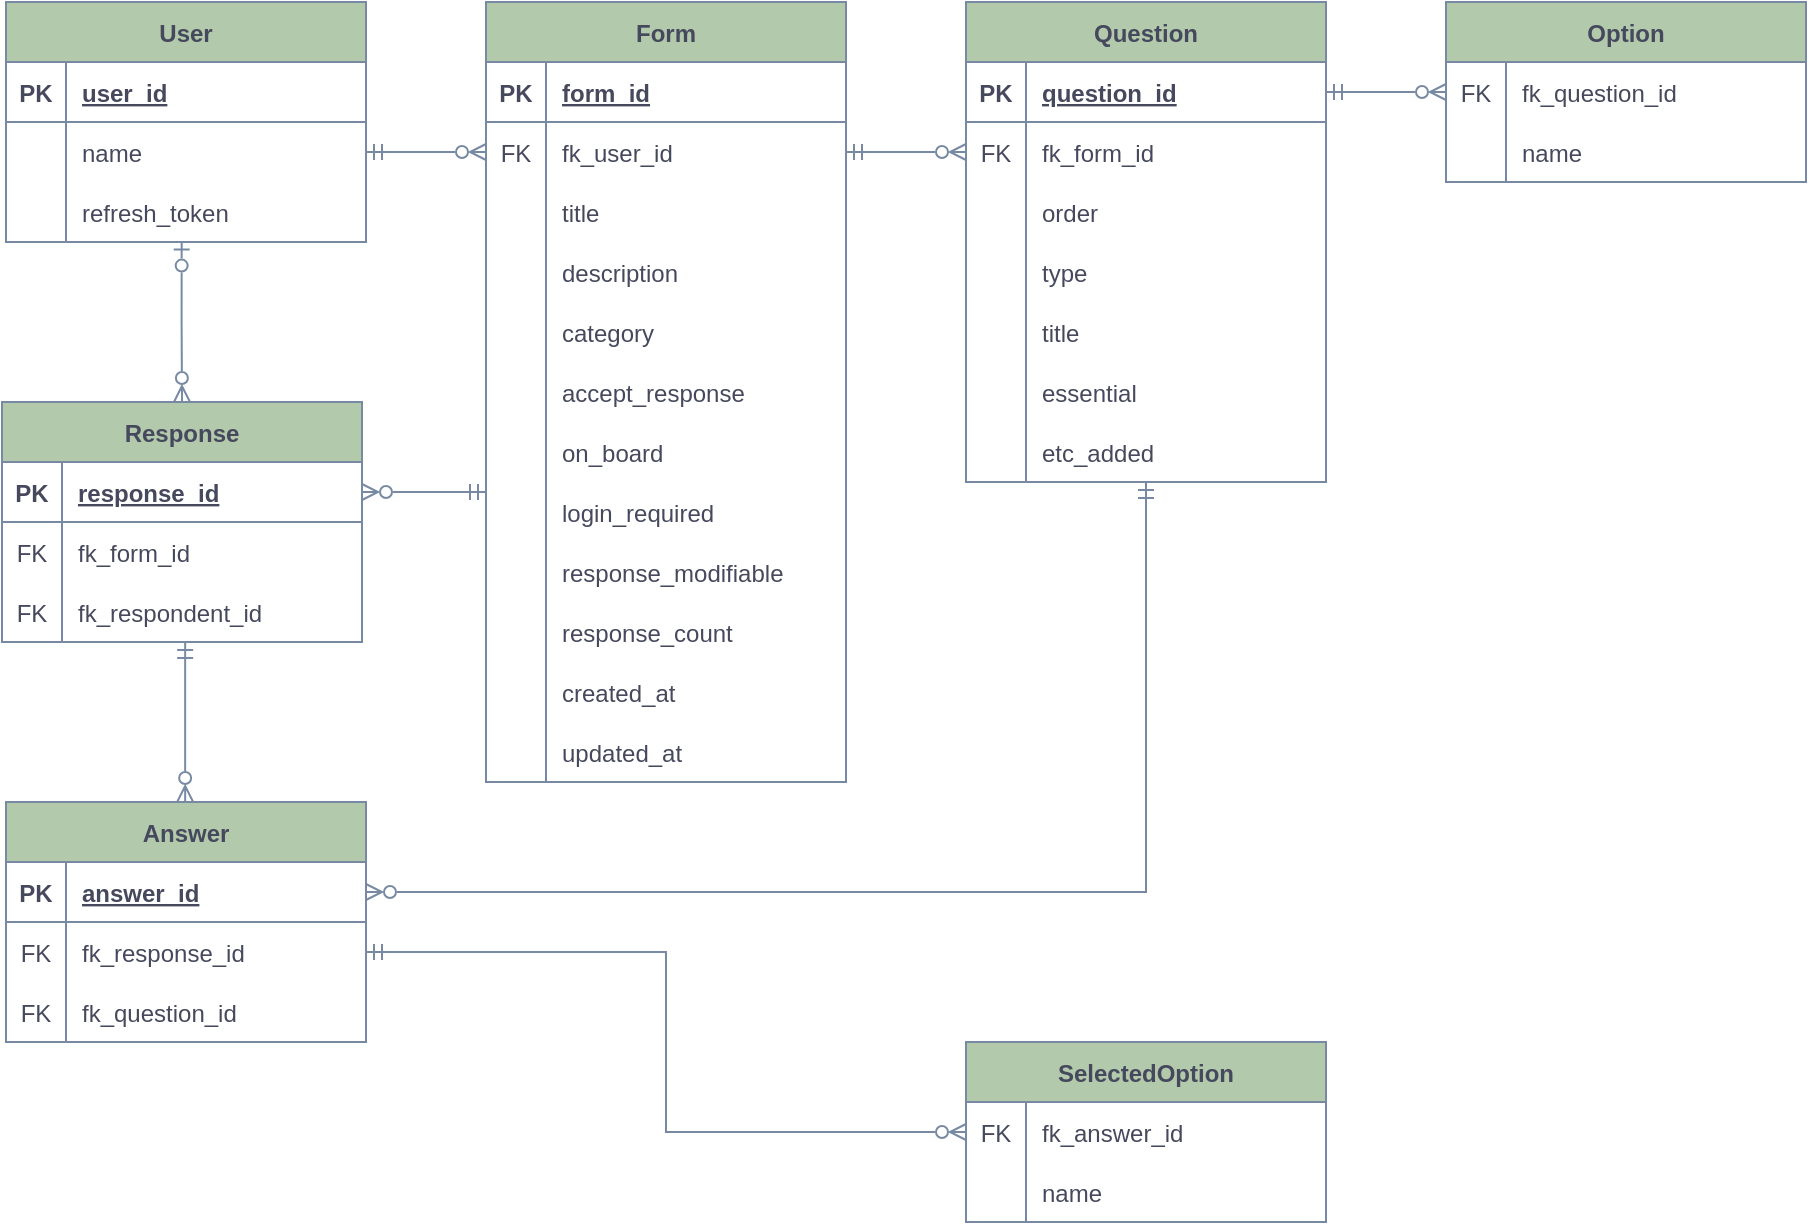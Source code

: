 <mxfile version="20.8.18" type="github">
  <diagram name="Page-1" id="2ca16b54-16f6-2749-3443-fa8db7711227">
    <mxGraphModel dx="1362" dy="775" grid="1" gridSize="10" guides="1" tooltips="1" connect="1" arrows="1" fold="1" page="1" pageScale="1" pageWidth="1100" pageHeight="850" background="none" math="0" shadow="0">
      <root>
        <mxCell id="0" />
        <mxCell id="1" parent="0" />
        <mxCell id="H4lN4WxJACJM9qVVVF7Y-41" value="User" style="shape=table;startSize=30;container=1;collapsible=1;childLayout=tableLayout;fixedRows=1;rowLines=0;fontStyle=1;align=center;resizeLast=1;strokeColor=#788AA3;fontColor=#46495D;fillColor=#B2C9AB;" vertex="1" parent="1">
          <mxGeometry x="40" y="40" width="180" height="120" as="geometry" />
        </mxCell>
        <mxCell id="H4lN4WxJACJM9qVVVF7Y-42" value="" style="shape=tableRow;horizontal=0;startSize=0;swimlaneHead=0;swimlaneBody=0;fillColor=none;collapsible=0;dropTarget=0;points=[[0,0.5],[1,0.5]];portConstraint=eastwest;top=0;left=0;right=0;bottom=1;strokeColor=#788AA3;fontColor=#46495D;" vertex="1" parent="H4lN4WxJACJM9qVVVF7Y-41">
          <mxGeometry y="30" width="180" height="30" as="geometry" />
        </mxCell>
        <mxCell id="H4lN4WxJACJM9qVVVF7Y-43" value="PK" style="shape=partialRectangle;connectable=0;fillColor=none;top=0;left=0;bottom=0;right=0;fontStyle=1;overflow=hidden;strokeColor=#788AA3;fontColor=#46495D;" vertex="1" parent="H4lN4WxJACJM9qVVVF7Y-42">
          <mxGeometry width="30" height="30" as="geometry">
            <mxRectangle width="30" height="30" as="alternateBounds" />
          </mxGeometry>
        </mxCell>
        <mxCell id="H4lN4WxJACJM9qVVVF7Y-44" value="user_id" style="shape=partialRectangle;connectable=0;fillColor=none;top=0;left=0;bottom=0;right=0;align=left;spacingLeft=6;fontStyle=5;overflow=hidden;strokeColor=#788AA3;fontColor=#46495D;" vertex="1" parent="H4lN4WxJACJM9qVVVF7Y-42">
          <mxGeometry x="30" width="150" height="30" as="geometry">
            <mxRectangle width="150" height="30" as="alternateBounds" />
          </mxGeometry>
        </mxCell>
        <mxCell id="H4lN4WxJACJM9qVVVF7Y-45" value="" style="shape=tableRow;horizontal=0;startSize=0;swimlaneHead=0;swimlaneBody=0;fillColor=none;collapsible=0;dropTarget=0;points=[[0,0.5],[1,0.5]];portConstraint=eastwest;top=0;left=0;right=0;bottom=0;strokeColor=#788AA3;fontColor=#46495D;" vertex="1" parent="H4lN4WxJACJM9qVVVF7Y-41">
          <mxGeometry y="60" width="180" height="30" as="geometry" />
        </mxCell>
        <mxCell id="H4lN4WxJACJM9qVVVF7Y-46" value="" style="shape=partialRectangle;connectable=0;fillColor=none;top=0;left=0;bottom=0;right=0;editable=1;overflow=hidden;strokeColor=#788AA3;fontColor=#46495D;" vertex="1" parent="H4lN4WxJACJM9qVVVF7Y-45">
          <mxGeometry width="30" height="30" as="geometry">
            <mxRectangle width="30" height="30" as="alternateBounds" />
          </mxGeometry>
        </mxCell>
        <mxCell id="H4lN4WxJACJM9qVVVF7Y-47" value="name" style="shape=partialRectangle;connectable=0;fillColor=none;top=0;left=0;bottom=0;right=0;align=left;spacingLeft=6;overflow=hidden;strokeColor=#788AA3;fontColor=#46495D;" vertex="1" parent="H4lN4WxJACJM9qVVVF7Y-45">
          <mxGeometry x="30" width="150" height="30" as="geometry">
            <mxRectangle width="150" height="30" as="alternateBounds" />
          </mxGeometry>
        </mxCell>
        <mxCell id="H4lN4WxJACJM9qVVVF7Y-48" value="" style="shape=tableRow;horizontal=0;startSize=0;swimlaneHead=0;swimlaneBody=0;fillColor=none;collapsible=0;dropTarget=0;points=[[0,0.5],[1,0.5]];portConstraint=eastwest;top=0;left=0;right=0;bottom=0;strokeColor=#788AA3;fontColor=#46495D;" vertex="1" parent="H4lN4WxJACJM9qVVVF7Y-41">
          <mxGeometry y="90" width="180" height="30" as="geometry" />
        </mxCell>
        <mxCell id="H4lN4WxJACJM9qVVVF7Y-49" value="" style="shape=partialRectangle;connectable=0;fillColor=none;top=0;left=0;bottom=0;right=0;editable=1;overflow=hidden;strokeColor=#788AA3;fontColor=#46495D;" vertex="1" parent="H4lN4WxJACJM9qVVVF7Y-48">
          <mxGeometry width="30" height="30" as="geometry">
            <mxRectangle width="30" height="30" as="alternateBounds" />
          </mxGeometry>
        </mxCell>
        <mxCell id="H4lN4WxJACJM9qVVVF7Y-50" value="refresh_token" style="shape=partialRectangle;connectable=0;fillColor=none;top=0;left=0;bottom=0;right=0;align=left;spacingLeft=6;overflow=hidden;strokeColor=#788AA3;fontColor=#46495D;" vertex="1" parent="H4lN4WxJACJM9qVVVF7Y-48">
          <mxGeometry x="30" width="150" height="30" as="geometry">
            <mxRectangle width="150" height="30" as="alternateBounds" />
          </mxGeometry>
        </mxCell>
        <mxCell id="H4lN4WxJACJM9qVVVF7Y-60" value="Form" style="shape=table;startSize=30;container=1;collapsible=1;childLayout=tableLayout;fixedRows=1;rowLines=0;fontStyle=1;align=center;resizeLast=1;strokeColor=#788AA3;fontColor=#46495D;fillColor=#B2C9AB;" vertex="1" parent="1">
          <mxGeometry x="280" y="40" width="180" height="390" as="geometry" />
        </mxCell>
        <mxCell id="H4lN4WxJACJM9qVVVF7Y-61" value="" style="shape=tableRow;horizontal=0;startSize=0;swimlaneHead=0;swimlaneBody=0;fillColor=none;collapsible=0;dropTarget=0;points=[[0,0.5],[1,0.5]];portConstraint=eastwest;top=0;left=0;right=0;bottom=1;strokeColor=#788AA3;fontColor=#46495D;" vertex="1" parent="H4lN4WxJACJM9qVVVF7Y-60">
          <mxGeometry y="30" width="180" height="30" as="geometry" />
        </mxCell>
        <mxCell id="H4lN4WxJACJM9qVVVF7Y-62" value="PK" style="shape=partialRectangle;connectable=0;fillColor=none;top=0;left=0;bottom=0;right=0;fontStyle=1;overflow=hidden;strokeColor=#788AA3;fontColor=#46495D;" vertex="1" parent="H4lN4WxJACJM9qVVVF7Y-61">
          <mxGeometry width="30" height="30" as="geometry">
            <mxRectangle width="30" height="30" as="alternateBounds" />
          </mxGeometry>
        </mxCell>
        <mxCell id="H4lN4WxJACJM9qVVVF7Y-63" value="form_id" style="shape=partialRectangle;connectable=0;fillColor=none;top=0;left=0;bottom=0;right=0;align=left;spacingLeft=6;fontStyle=5;overflow=hidden;strokeColor=#788AA3;fontColor=#46495D;" vertex="1" parent="H4lN4WxJACJM9qVVVF7Y-61">
          <mxGeometry x="30" width="150" height="30" as="geometry">
            <mxRectangle width="150" height="30" as="alternateBounds" />
          </mxGeometry>
        </mxCell>
        <mxCell id="H4lN4WxJACJM9qVVVF7Y-64" value="" style="shape=tableRow;horizontal=0;startSize=0;swimlaneHead=0;swimlaneBody=0;fillColor=none;collapsible=0;dropTarget=0;points=[[0,0.5],[1,0.5]];portConstraint=eastwest;top=0;left=0;right=0;bottom=0;strokeColor=#788AA3;fontColor=#46495D;" vertex="1" parent="H4lN4WxJACJM9qVVVF7Y-60">
          <mxGeometry y="60" width="180" height="30" as="geometry" />
        </mxCell>
        <mxCell id="H4lN4WxJACJM9qVVVF7Y-65" value="FK" style="shape=partialRectangle;connectable=0;fillColor=none;top=0;left=0;bottom=0;right=0;editable=1;overflow=hidden;strokeColor=#788AA3;fontColor=#46495D;" vertex="1" parent="H4lN4WxJACJM9qVVVF7Y-64">
          <mxGeometry width="30" height="30" as="geometry">
            <mxRectangle width="30" height="30" as="alternateBounds" />
          </mxGeometry>
        </mxCell>
        <mxCell id="H4lN4WxJACJM9qVVVF7Y-66" value="fk_user_id" style="shape=partialRectangle;connectable=0;fillColor=none;top=0;left=0;bottom=0;right=0;align=left;spacingLeft=6;overflow=hidden;strokeColor=#788AA3;fontColor=#46495D;" vertex="1" parent="H4lN4WxJACJM9qVVVF7Y-64">
          <mxGeometry x="30" width="150" height="30" as="geometry">
            <mxRectangle width="150" height="30" as="alternateBounds" />
          </mxGeometry>
        </mxCell>
        <mxCell id="H4lN4WxJACJM9qVVVF7Y-67" value="" style="shape=tableRow;horizontal=0;startSize=0;swimlaneHead=0;swimlaneBody=0;fillColor=none;collapsible=0;dropTarget=0;points=[[0,0.5],[1,0.5]];portConstraint=eastwest;top=0;left=0;right=0;bottom=0;strokeColor=#788AA3;fontColor=#46495D;" vertex="1" parent="H4lN4WxJACJM9qVVVF7Y-60">
          <mxGeometry y="90" width="180" height="30" as="geometry" />
        </mxCell>
        <mxCell id="H4lN4WxJACJM9qVVVF7Y-68" value="" style="shape=partialRectangle;connectable=0;fillColor=none;top=0;left=0;bottom=0;right=0;editable=1;overflow=hidden;strokeColor=#788AA3;fontColor=#46495D;" vertex="1" parent="H4lN4WxJACJM9qVVVF7Y-67">
          <mxGeometry width="30" height="30" as="geometry">
            <mxRectangle width="30" height="30" as="alternateBounds" />
          </mxGeometry>
        </mxCell>
        <mxCell id="H4lN4WxJACJM9qVVVF7Y-69" value="title" style="shape=partialRectangle;connectable=0;fillColor=none;top=0;left=0;bottom=0;right=0;align=left;spacingLeft=6;overflow=hidden;strokeColor=#788AA3;fontColor=#46495D;" vertex="1" parent="H4lN4WxJACJM9qVVVF7Y-67">
          <mxGeometry x="30" width="150" height="30" as="geometry">
            <mxRectangle width="150" height="30" as="alternateBounds" />
          </mxGeometry>
        </mxCell>
        <mxCell id="H4lN4WxJACJM9qVVVF7Y-70" value="" style="shape=tableRow;horizontal=0;startSize=0;swimlaneHead=0;swimlaneBody=0;fillColor=none;collapsible=0;dropTarget=0;points=[[0,0.5],[1,0.5]];portConstraint=eastwest;top=0;left=0;right=0;bottom=0;strokeColor=#788AA3;fontColor=#46495D;" vertex="1" parent="H4lN4WxJACJM9qVVVF7Y-60">
          <mxGeometry y="120" width="180" height="30" as="geometry" />
        </mxCell>
        <mxCell id="H4lN4WxJACJM9qVVVF7Y-71" value="" style="shape=partialRectangle;connectable=0;fillColor=none;top=0;left=0;bottom=0;right=0;editable=1;overflow=hidden;strokeColor=#788AA3;fontColor=#46495D;" vertex="1" parent="H4lN4WxJACJM9qVVVF7Y-70">
          <mxGeometry width="30" height="30" as="geometry">
            <mxRectangle width="30" height="30" as="alternateBounds" />
          </mxGeometry>
        </mxCell>
        <mxCell id="H4lN4WxJACJM9qVVVF7Y-72" value="description" style="shape=partialRectangle;connectable=0;fillColor=none;top=0;left=0;bottom=0;right=0;align=left;spacingLeft=6;overflow=hidden;strokeColor=#788AA3;fontColor=#46495D;" vertex="1" parent="H4lN4WxJACJM9qVVVF7Y-70">
          <mxGeometry x="30" width="150" height="30" as="geometry">
            <mxRectangle width="150" height="30" as="alternateBounds" />
          </mxGeometry>
        </mxCell>
        <mxCell id="H4lN4WxJACJM9qVVVF7Y-77" value="" style="shape=tableRow;horizontal=0;startSize=0;swimlaneHead=0;swimlaneBody=0;fillColor=none;collapsible=0;dropTarget=0;points=[[0,0.5],[1,0.5]];portConstraint=eastwest;top=0;left=0;right=0;bottom=0;strokeColor=#788AA3;fontColor=#46495D;" vertex="1" parent="H4lN4WxJACJM9qVVVF7Y-60">
          <mxGeometry y="150" width="180" height="30" as="geometry" />
        </mxCell>
        <mxCell id="H4lN4WxJACJM9qVVVF7Y-78" value="" style="shape=partialRectangle;connectable=0;fillColor=none;top=0;left=0;bottom=0;right=0;fontStyle=0;overflow=hidden;strokeColor=#788AA3;fontColor=#46495D;" vertex="1" parent="H4lN4WxJACJM9qVVVF7Y-77">
          <mxGeometry width="30" height="30" as="geometry">
            <mxRectangle width="30" height="30" as="alternateBounds" />
          </mxGeometry>
        </mxCell>
        <mxCell id="H4lN4WxJACJM9qVVVF7Y-79" value="category" style="shape=partialRectangle;connectable=0;fillColor=none;top=0;left=0;bottom=0;right=0;align=left;spacingLeft=6;fontStyle=0;overflow=hidden;strokeColor=#788AA3;fontColor=#46495D;" vertex="1" parent="H4lN4WxJACJM9qVVVF7Y-77">
          <mxGeometry x="30" width="150" height="30" as="geometry">
            <mxRectangle width="150" height="30" as="alternateBounds" />
          </mxGeometry>
        </mxCell>
        <mxCell id="H4lN4WxJACJM9qVVVF7Y-81" value="" style="shape=tableRow;horizontal=0;startSize=0;swimlaneHead=0;swimlaneBody=0;fillColor=none;collapsible=0;dropTarget=0;points=[[0,0.5],[1,0.5]];portConstraint=eastwest;top=0;left=0;right=0;bottom=0;strokeColor=#788AA3;fontColor=#46495D;" vertex="1" parent="H4lN4WxJACJM9qVVVF7Y-60">
          <mxGeometry y="180" width="180" height="30" as="geometry" />
        </mxCell>
        <mxCell id="H4lN4WxJACJM9qVVVF7Y-82" value="" style="shape=partialRectangle;connectable=0;fillColor=none;top=0;left=0;bottom=0;right=0;fontStyle=0;overflow=hidden;strokeColor=#788AA3;fontColor=#46495D;" vertex="1" parent="H4lN4WxJACJM9qVVVF7Y-81">
          <mxGeometry width="30" height="30" as="geometry">
            <mxRectangle width="30" height="30" as="alternateBounds" />
          </mxGeometry>
        </mxCell>
        <mxCell id="H4lN4WxJACJM9qVVVF7Y-83" value="accept_response" style="shape=partialRectangle;connectable=0;fillColor=none;top=0;left=0;bottom=0;right=0;align=left;spacingLeft=6;fontStyle=0;overflow=hidden;strokeColor=#788AA3;fontColor=#46495D;" vertex="1" parent="H4lN4WxJACJM9qVVVF7Y-81">
          <mxGeometry x="30" width="150" height="30" as="geometry">
            <mxRectangle width="150" height="30" as="alternateBounds" />
          </mxGeometry>
        </mxCell>
        <mxCell id="H4lN4WxJACJM9qVVVF7Y-85" value="" style="shape=tableRow;horizontal=0;startSize=0;swimlaneHead=0;swimlaneBody=0;fillColor=none;collapsible=0;dropTarget=0;points=[[0,0.5],[1,0.5]];portConstraint=eastwest;top=0;left=0;right=0;bottom=0;strokeColor=#788AA3;fontColor=#46495D;" vertex="1" parent="H4lN4WxJACJM9qVVVF7Y-60">
          <mxGeometry y="210" width="180" height="30" as="geometry" />
        </mxCell>
        <mxCell id="H4lN4WxJACJM9qVVVF7Y-86" value="" style="shape=partialRectangle;connectable=0;fillColor=none;top=0;left=0;bottom=0;right=0;fontStyle=0;overflow=hidden;strokeColor=#788AA3;fontColor=#46495D;" vertex="1" parent="H4lN4WxJACJM9qVVVF7Y-85">
          <mxGeometry width="30" height="30" as="geometry">
            <mxRectangle width="30" height="30" as="alternateBounds" />
          </mxGeometry>
        </mxCell>
        <mxCell id="H4lN4WxJACJM9qVVVF7Y-87" value="on_board" style="shape=partialRectangle;connectable=0;fillColor=none;top=0;left=0;bottom=0;right=0;align=left;spacingLeft=6;fontStyle=0;overflow=hidden;strokeColor=#788AA3;fontColor=#46495D;" vertex="1" parent="H4lN4WxJACJM9qVVVF7Y-85">
          <mxGeometry x="30" width="150" height="30" as="geometry">
            <mxRectangle width="150" height="30" as="alternateBounds" />
          </mxGeometry>
        </mxCell>
        <mxCell id="H4lN4WxJACJM9qVVVF7Y-89" value="" style="shape=tableRow;horizontal=0;startSize=0;swimlaneHead=0;swimlaneBody=0;fillColor=none;collapsible=0;dropTarget=0;points=[[0,0.5],[1,0.5]];portConstraint=eastwest;top=0;left=0;right=0;bottom=0;strokeColor=#788AA3;fontColor=#46495D;" vertex="1" parent="H4lN4WxJACJM9qVVVF7Y-60">
          <mxGeometry y="240" width="180" height="30" as="geometry" />
        </mxCell>
        <mxCell id="H4lN4WxJACJM9qVVVF7Y-90" value="" style="shape=partialRectangle;connectable=0;fillColor=none;top=0;left=0;bottom=0;right=0;fontStyle=0;overflow=hidden;strokeColor=#788AA3;fontColor=#46495D;" vertex="1" parent="H4lN4WxJACJM9qVVVF7Y-89">
          <mxGeometry width="30" height="30" as="geometry">
            <mxRectangle width="30" height="30" as="alternateBounds" />
          </mxGeometry>
        </mxCell>
        <mxCell id="H4lN4WxJACJM9qVVVF7Y-91" value="login_required" style="shape=partialRectangle;connectable=0;fillColor=none;top=0;left=0;bottom=0;right=0;align=left;spacingLeft=6;fontStyle=0;overflow=hidden;strokeColor=#788AA3;fontColor=#46495D;" vertex="1" parent="H4lN4WxJACJM9qVVVF7Y-89">
          <mxGeometry x="30" width="150" height="30" as="geometry">
            <mxRectangle width="150" height="30" as="alternateBounds" />
          </mxGeometry>
        </mxCell>
        <mxCell id="H4lN4WxJACJM9qVVVF7Y-93" value="" style="shape=tableRow;horizontal=0;startSize=0;swimlaneHead=0;swimlaneBody=0;fillColor=none;collapsible=0;dropTarget=0;points=[[0,0.5],[1,0.5]];portConstraint=eastwest;top=0;left=0;right=0;bottom=0;strokeColor=#788AA3;fontColor=#46495D;" vertex="1" parent="H4lN4WxJACJM9qVVVF7Y-60">
          <mxGeometry y="270" width="180" height="30" as="geometry" />
        </mxCell>
        <mxCell id="H4lN4WxJACJM9qVVVF7Y-94" value="" style="shape=partialRectangle;connectable=0;fillColor=none;top=0;left=0;bottom=0;right=0;fontStyle=0;overflow=hidden;strokeColor=#788AA3;fontColor=#46495D;" vertex="1" parent="H4lN4WxJACJM9qVVVF7Y-93">
          <mxGeometry width="30" height="30" as="geometry">
            <mxRectangle width="30" height="30" as="alternateBounds" />
          </mxGeometry>
        </mxCell>
        <mxCell id="H4lN4WxJACJM9qVVVF7Y-95" value="response_modifiable" style="shape=partialRectangle;connectable=0;fillColor=none;top=0;left=0;bottom=0;right=0;align=left;spacingLeft=6;fontStyle=0;overflow=hidden;strokeColor=#788AA3;fontColor=#46495D;" vertex="1" parent="H4lN4WxJACJM9qVVVF7Y-93">
          <mxGeometry x="30" width="150" height="30" as="geometry">
            <mxRectangle width="150" height="30" as="alternateBounds" />
          </mxGeometry>
        </mxCell>
        <mxCell id="H4lN4WxJACJM9qVVVF7Y-97" value="" style="shape=tableRow;horizontal=0;startSize=0;swimlaneHead=0;swimlaneBody=0;fillColor=none;collapsible=0;dropTarget=0;points=[[0,0.5],[1,0.5]];portConstraint=eastwest;top=0;left=0;right=0;bottom=0;strokeColor=#788AA3;fontColor=#46495D;" vertex="1" parent="H4lN4WxJACJM9qVVVF7Y-60">
          <mxGeometry y="300" width="180" height="30" as="geometry" />
        </mxCell>
        <mxCell id="H4lN4WxJACJM9qVVVF7Y-98" value="" style="shape=partialRectangle;connectable=0;fillColor=none;top=0;left=0;bottom=0;right=0;fontStyle=0;overflow=hidden;strokeColor=#788AA3;fontColor=#46495D;" vertex="1" parent="H4lN4WxJACJM9qVVVF7Y-97">
          <mxGeometry width="30" height="30" as="geometry">
            <mxRectangle width="30" height="30" as="alternateBounds" />
          </mxGeometry>
        </mxCell>
        <mxCell id="H4lN4WxJACJM9qVVVF7Y-99" value="response_count" style="shape=partialRectangle;connectable=0;fillColor=none;top=0;left=0;bottom=0;right=0;align=left;spacingLeft=6;fontStyle=0;overflow=hidden;strokeColor=#788AA3;fontColor=#46495D;" vertex="1" parent="H4lN4WxJACJM9qVVVF7Y-97">
          <mxGeometry x="30" width="150" height="30" as="geometry">
            <mxRectangle width="150" height="30" as="alternateBounds" />
          </mxGeometry>
        </mxCell>
        <mxCell id="H4lN4WxJACJM9qVVVF7Y-101" value="" style="shape=tableRow;horizontal=0;startSize=0;swimlaneHead=0;swimlaneBody=0;fillColor=none;collapsible=0;dropTarget=0;points=[[0,0.5],[1,0.5]];portConstraint=eastwest;top=0;left=0;right=0;bottom=0;strokeColor=#788AA3;fontColor=#46495D;" vertex="1" parent="H4lN4WxJACJM9qVVVF7Y-60">
          <mxGeometry y="330" width="180" height="30" as="geometry" />
        </mxCell>
        <mxCell id="H4lN4WxJACJM9qVVVF7Y-102" value="" style="shape=partialRectangle;connectable=0;fillColor=none;top=0;left=0;bottom=0;right=0;fontStyle=0;overflow=hidden;strokeColor=#788AA3;fontColor=#46495D;" vertex="1" parent="H4lN4WxJACJM9qVVVF7Y-101">
          <mxGeometry width="30" height="30" as="geometry">
            <mxRectangle width="30" height="30" as="alternateBounds" />
          </mxGeometry>
        </mxCell>
        <mxCell id="H4lN4WxJACJM9qVVVF7Y-103" value="created_at" style="shape=partialRectangle;connectable=0;fillColor=none;top=0;left=0;bottom=0;right=0;align=left;spacingLeft=6;fontStyle=0;overflow=hidden;strokeColor=#788AA3;fontColor=#46495D;" vertex="1" parent="H4lN4WxJACJM9qVVVF7Y-101">
          <mxGeometry x="30" width="150" height="30" as="geometry">
            <mxRectangle width="150" height="30" as="alternateBounds" />
          </mxGeometry>
        </mxCell>
        <mxCell id="H4lN4WxJACJM9qVVVF7Y-105" value="" style="shape=tableRow;horizontal=0;startSize=0;swimlaneHead=0;swimlaneBody=0;fillColor=none;collapsible=0;dropTarget=0;points=[[0,0.5],[1,0.5]];portConstraint=eastwest;top=0;left=0;right=0;bottom=0;strokeColor=#788AA3;fontColor=#46495D;" vertex="1" parent="H4lN4WxJACJM9qVVVF7Y-60">
          <mxGeometry y="360" width="180" height="30" as="geometry" />
        </mxCell>
        <mxCell id="H4lN4WxJACJM9qVVVF7Y-106" value="" style="shape=partialRectangle;connectable=0;fillColor=none;top=0;left=0;bottom=0;right=0;fontStyle=0;overflow=hidden;strokeColor=#788AA3;fontColor=#46495D;" vertex="1" parent="H4lN4WxJACJM9qVVVF7Y-105">
          <mxGeometry width="30" height="30" as="geometry">
            <mxRectangle width="30" height="30" as="alternateBounds" />
          </mxGeometry>
        </mxCell>
        <mxCell id="H4lN4WxJACJM9qVVVF7Y-107" value="updated_at" style="shape=partialRectangle;connectable=0;fillColor=none;top=0;left=0;bottom=0;right=0;align=left;spacingLeft=6;fontStyle=0;overflow=hidden;strokeColor=#788AA3;fontColor=#46495D;" vertex="1" parent="H4lN4WxJACJM9qVVVF7Y-105">
          <mxGeometry x="30" width="150" height="30" as="geometry">
            <mxRectangle width="150" height="30" as="alternateBounds" />
          </mxGeometry>
        </mxCell>
        <mxCell id="H4lN4WxJACJM9qVVVF7Y-108" value="Question" style="shape=table;startSize=30;container=1;collapsible=1;childLayout=tableLayout;fixedRows=1;rowLines=0;fontStyle=1;align=center;resizeLast=1;strokeColor=#788AA3;fontColor=#46495D;fillColor=#B2C9AB;" vertex="1" parent="1">
          <mxGeometry x="520" y="40" width="180" height="240" as="geometry" />
        </mxCell>
        <mxCell id="H4lN4WxJACJM9qVVVF7Y-109" value="" style="shape=tableRow;horizontal=0;startSize=0;swimlaneHead=0;swimlaneBody=0;fillColor=none;collapsible=0;dropTarget=0;points=[[0,0.5],[1,0.5]];portConstraint=eastwest;top=0;left=0;right=0;bottom=1;strokeColor=#788AA3;fontColor=#46495D;" vertex="1" parent="H4lN4WxJACJM9qVVVF7Y-108">
          <mxGeometry y="30" width="180" height="30" as="geometry" />
        </mxCell>
        <mxCell id="H4lN4WxJACJM9qVVVF7Y-110" value="PK" style="shape=partialRectangle;connectable=0;fillColor=none;top=0;left=0;bottom=0;right=0;fontStyle=1;overflow=hidden;strokeColor=#788AA3;fontColor=#46495D;" vertex="1" parent="H4lN4WxJACJM9qVVVF7Y-109">
          <mxGeometry width="30" height="30" as="geometry">
            <mxRectangle width="30" height="30" as="alternateBounds" />
          </mxGeometry>
        </mxCell>
        <mxCell id="H4lN4WxJACJM9qVVVF7Y-111" value="question_id" style="shape=partialRectangle;connectable=0;fillColor=none;top=0;left=0;bottom=0;right=0;align=left;spacingLeft=6;fontStyle=5;overflow=hidden;strokeColor=#788AA3;fontColor=#46495D;" vertex="1" parent="H4lN4WxJACJM9qVVVF7Y-109">
          <mxGeometry x="30" width="150" height="30" as="geometry">
            <mxRectangle width="150" height="30" as="alternateBounds" />
          </mxGeometry>
        </mxCell>
        <mxCell id="H4lN4WxJACJM9qVVVF7Y-112" value="" style="shape=tableRow;horizontal=0;startSize=0;swimlaneHead=0;swimlaneBody=0;fillColor=none;collapsible=0;dropTarget=0;points=[[0,0.5],[1,0.5]];portConstraint=eastwest;top=0;left=0;right=0;bottom=0;strokeColor=#788AA3;fontColor=#46495D;" vertex="1" parent="H4lN4WxJACJM9qVVVF7Y-108">
          <mxGeometry y="60" width="180" height="30" as="geometry" />
        </mxCell>
        <mxCell id="H4lN4WxJACJM9qVVVF7Y-113" value="FK" style="shape=partialRectangle;connectable=0;fillColor=none;top=0;left=0;bottom=0;right=0;editable=1;overflow=hidden;strokeColor=#788AA3;fontColor=#46495D;" vertex="1" parent="H4lN4WxJACJM9qVVVF7Y-112">
          <mxGeometry width="30" height="30" as="geometry">
            <mxRectangle width="30" height="30" as="alternateBounds" />
          </mxGeometry>
        </mxCell>
        <mxCell id="H4lN4WxJACJM9qVVVF7Y-114" value="fk_form_id" style="shape=partialRectangle;connectable=0;fillColor=none;top=0;left=0;bottom=0;right=0;align=left;spacingLeft=6;overflow=hidden;strokeColor=#788AA3;fontColor=#46495D;" vertex="1" parent="H4lN4WxJACJM9qVVVF7Y-112">
          <mxGeometry x="30" width="150" height="30" as="geometry">
            <mxRectangle width="150" height="30" as="alternateBounds" />
          </mxGeometry>
        </mxCell>
        <mxCell id="H4lN4WxJACJM9qVVVF7Y-115" value="" style="shape=tableRow;horizontal=0;startSize=0;swimlaneHead=0;swimlaneBody=0;fillColor=none;collapsible=0;dropTarget=0;points=[[0,0.5],[1,0.5]];portConstraint=eastwest;top=0;left=0;right=0;bottom=0;strokeColor=#788AA3;fontColor=#46495D;" vertex="1" parent="H4lN4WxJACJM9qVVVF7Y-108">
          <mxGeometry y="90" width="180" height="30" as="geometry" />
        </mxCell>
        <mxCell id="H4lN4WxJACJM9qVVVF7Y-116" value="" style="shape=partialRectangle;connectable=0;fillColor=none;top=0;left=0;bottom=0;right=0;editable=1;overflow=hidden;strokeColor=#788AA3;fontColor=#46495D;" vertex="1" parent="H4lN4WxJACJM9qVVVF7Y-115">
          <mxGeometry width="30" height="30" as="geometry">
            <mxRectangle width="30" height="30" as="alternateBounds" />
          </mxGeometry>
        </mxCell>
        <mxCell id="H4lN4WxJACJM9qVVVF7Y-117" value="order" style="shape=partialRectangle;connectable=0;fillColor=none;top=0;left=0;bottom=0;right=0;align=left;spacingLeft=6;overflow=hidden;strokeColor=#788AA3;fontColor=#46495D;" vertex="1" parent="H4lN4WxJACJM9qVVVF7Y-115">
          <mxGeometry x="30" width="150" height="30" as="geometry">
            <mxRectangle width="150" height="30" as="alternateBounds" />
          </mxGeometry>
        </mxCell>
        <mxCell id="H4lN4WxJACJM9qVVVF7Y-118" value="" style="shape=tableRow;horizontal=0;startSize=0;swimlaneHead=0;swimlaneBody=0;fillColor=none;collapsible=0;dropTarget=0;points=[[0,0.5],[1,0.5]];portConstraint=eastwest;top=0;left=0;right=0;bottom=0;strokeColor=#788AA3;fontColor=#46495D;" vertex="1" parent="H4lN4WxJACJM9qVVVF7Y-108">
          <mxGeometry y="120" width="180" height="30" as="geometry" />
        </mxCell>
        <mxCell id="H4lN4WxJACJM9qVVVF7Y-119" value="" style="shape=partialRectangle;connectable=0;fillColor=none;top=0;left=0;bottom=0;right=0;editable=1;overflow=hidden;strokeColor=#788AA3;fontColor=#46495D;" vertex="1" parent="H4lN4WxJACJM9qVVVF7Y-118">
          <mxGeometry width="30" height="30" as="geometry">
            <mxRectangle width="30" height="30" as="alternateBounds" />
          </mxGeometry>
        </mxCell>
        <mxCell id="H4lN4WxJACJM9qVVVF7Y-120" value="type" style="shape=partialRectangle;connectable=0;fillColor=none;top=0;left=0;bottom=0;right=0;align=left;spacingLeft=6;overflow=hidden;strokeColor=#788AA3;fontColor=#46495D;" vertex="1" parent="H4lN4WxJACJM9qVVVF7Y-118">
          <mxGeometry x="30" width="150" height="30" as="geometry">
            <mxRectangle width="150" height="30" as="alternateBounds" />
          </mxGeometry>
        </mxCell>
        <mxCell id="H4lN4WxJACJM9qVVVF7Y-125" value="" style="shape=tableRow;horizontal=0;startSize=0;swimlaneHead=0;swimlaneBody=0;fillColor=none;collapsible=0;dropTarget=0;points=[[0,0.5],[1,0.5]];portConstraint=eastwest;top=0;left=0;right=0;bottom=0;strokeColor=#788AA3;fontColor=#46495D;" vertex="1" parent="H4lN4WxJACJM9qVVVF7Y-108">
          <mxGeometry y="150" width="180" height="30" as="geometry" />
        </mxCell>
        <mxCell id="H4lN4WxJACJM9qVVVF7Y-126" value="" style="shape=partialRectangle;connectable=0;fillColor=none;top=0;left=0;bottom=0;right=0;fontStyle=0;overflow=hidden;strokeColor=#788AA3;fontColor=#46495D;" vertex="1" parent="H4lN4WxJACJM9qVVVF7Y-125">
          <mxGeometry width="30" height="30" as="geometry">
            <mxRectangle width="30" height="30" as="alternateBounds" />
          </mxGeometry>
        </mxCell>
        <mxCell id="H4lN4WxJACJM9qVVVF7Y-127" value="title" style="shape=partialRectangle;connectable=0;fillColor=none;top=0;left=0;bottom=0;right=0;align=left;spacingLeft=6;fontStyle=0;overflow=hidden;strokeColor=#788AA3;fontColor=#46495D;" vertex="1" parent="H4lN4WxJACJM9qVVVF7Y-125">
          <mxGeometry x="30" width="150" height="30" as="geometry">
            <mxRectangle width="150" height="30" as="alternateBounds" />
          </mxGeometry>
        </mxCell>
        <mxCell id="H4lN4WxJACJM9qVVVF7Y-135" value="" style="shape=tableRow;horizontal=0;startSize=0;swimlaneHead=0;swimlaneBody=0;fillColor=none;collapsible=0;dropTarget=0;points=[[0,0.5],[1,0.5]];portConstraint=eastwest;top=0;left=0;right=0;bottom=0;strokeColor=#788AA3;fontColor=#46495D;" vertex="1" parent="H4lN4WxJACJM9qVVVF7Y-108">
          <mxGeometry y="180" width="180" height="30" as="geometry" />
        </mxCell>
        <mxCell id="H4lN4WxJACJM9qVVVF7Y-136" value="" style="shape=partialRectangle;connectable=0;fillColor=none;top=0;left=0;bottom=0;right=0;fontStyle=0;overflow=hidden;strokeColor=#788AA3;fontColor=#46495D;" vertex="1" parent="H4lN4WxJACJM9qVVVF7Y-135">
          <mxGeometry width="30" height="30" as="geometry">
            <mxRectangle width="30" height="30" as="alternateBounds" />
          </mxGeometry>
        </mxCell>
        <mxCell id="H4lN4WxJACJM9qVVVF7Y-137" value="essential" style="shape=partialRectangle;connectable=0;fillColor=none;top=0;left=0;bottom=0;right=0;align=left;spacingLeft=6;fontStyle=0;overflow=hidden;strokeColor=#788AA3;fontColor=#46495D;" vertex="1" parent="H4lN4WxJACJM9qVVVF7Y-135">
          <mxGeometry x="30" width="150" height="30" as="geometry">
            <mxRectangle width="150" height="30" as="alternateBounds" />
          </mxGeometry>
        </mxCell>
        <mxCell id="H4lN4WxJACJM9qVVVF7Y-139" value="" style="shape=tableRow;horizontal=0;startSize=0;swimlaneHead=0;swimlaneBody=0;fillColor=none;collapsible=0;dropTarget=0;points=[[0,0.5],[1,0.5]];portConstraint=eastwest;top=0;left=0;right=0;bottom=0;strokeColor=#788AA3;fontColor=#46495D;" vertex="1" parent="H4lN4WxJACJM9qVVVF7Y-108">
          <mxGeometry y="210" width="180" height="30" as="geometry" />
        </mxCell>
        <mxCell id="H4lN4WxJACJM9qVVVF7Y-140" value="" style="shape=partialRectangle;connectable=0;fillColor=none;top=0;left=0;bottom=0;right=0;fontStyle=0;overflow=hidden;strokeColor=#788AA3;fontColor=#46495D;" vertex="1" parent="H4lN4WxJACJM9qVVVF7Y-139">
          <mxGeometry width="30" height="30" as="geometry">
            <mxRectangle width="30" height="30" as="alternateBounds" />
          </mxGeometry>
        </mxCell>
        <mxCell id="H4lN4WxJACJM9qVVVF7Y-141" value="etc_added" style="shape=partialRectangle;connectable=0;fillColor=none;top=0;left=0;bottom=0;right=0;align=left;spacingLeft=6;fontStyle=0;overflow=hidden;strokeColor=#788AA3;fontColor=#46495D;" vertex="1" parent="H4lN4WxJACJM9qVVVF7Y-139">
          <mxGeometry x="30" width="150" height="30" as="geometry">
            <mxRectangle width="150" height="30" as="alternateBounds" />
          </mxGeometry>
        </mxCell>
        <mxCell id="H4lN4WxJACJM9qVVVF7Y-142" value="Option" style="shape=table;startSize=30;container=1;collapsible=1;childLayout=tableLayout;fixedRows=1;rowLines=0;fontStyle=1;align=center;resizeLast=1;strokeColor=#788AA3;fontColor=#46495D;fillColor=#B2C9AB;" vertex="1" parent="1">
          <mxGeometry x="760" y="40" width="180" height="90" as="geometry" />
        </mxCell>
        <mxCell id="H4lN4WxJACJM9qVVVF7Y-146" value="" style="shape=tableRow;horizontal=0;startSize=0;swimlaneHead=0;swimlaneBody=0;fillColor=none;collapsible=0;dropTarget=0;points=[[0,0.5],[1,0.5]];portConstraint=eastwest;top=0;left=0;right=0;bottom=0;strokeColor=#788AA3;fontColor=#46495D;" vertex="1" parent="H4lN4WxJACJM9qVVVF7Y-142">
          <mxGeometry y="30" width="180" height="30" as="geometry" />
        </mxCell>
        <mxCell id="H4lN4WxJACJM9qVVVF7Y-147" value="FK" style="shape=partialRectangle;connectable=0;fillColor=none;top=0;left=0;bottom=0;right=0;editable=1;overflow=hidden;strokeColor=#788AA3;fontColor=#46495D;" vertex="1" parent="H4lN4WxJACJM9qVVVF7Y-146">
          <mxGeometry width="30" height="30" as="geometry">
            <mxRectangle width="30" height="30" as="alternateBounds" />
          </mxGeometry>
        </mxCell>
        <mxCell id="H4lN4WxJACJM9qVVVF7Y-148" value="fk_question_id" style="shape=partialRectangle;connectable=0;fillColor=none;top=0;left=0;bottom=0;right=0;align=left;spacingLeft=6;overflow=hidden;strokeColor=#788AA3;fontColor=#46495D;" vertex="1" parent="H4lN4WxJACJM9qVVVF7Y-146">
          <mxGeometry x="30" width="150" height="30" as="geometry">
            <mxRectangle width="150" height="30" as="alternateBounds" />
          </mxGeometry>
        </mxCell>
        <mxCell id="H4lN4WxJACJM9qVVVF7Y-149" value="" style="shape=tableRow;horizontal=0;startSize=0;swimlaneHead=0;swimlaneBody=0;fillColor=none;collapsible=0;dropTarget=0;points=[[0,0.5],[1,0.5]];portConstraint=eastwest;top=0;left=0;right=0;bottom=0;strokeColor=#788AA3;fontColor=#46495D;" vertex="1" parent="H4lN4WxJACJM9qVVVF7Y-142">
          <mxGeometry y="60" width="180" height="30" as="geometry" />
        </mxCell>
        <mxCell id="H4lN4WxJACJM9qVVVF7Y-150" value="" style="shape=partialRectangle;connectable=0;fillColor=none;top=0;left=0;bottom=0;right=0;editable=1;overflow=hidden;strokeColor=#788AA3;fontColor=#46495D;" vertex="1" parent="H4lN4WxJACJM9qVVVF7Y-149">
          <mxGeometry width="30" height="30" as="geometry">
            <mxRectangle width="30" height="30" as="alternateBounds" />
          </mxGeometry>
        </mxCell>
        <mxCell id="H4lN4WxJACJM9qVVVF7Y-151" value="name" style="shape=partialRectangle;connectable=0;fillColor=none;top=0;left=0;bottom=0;right=0;align=left;spacingLeft=6;overflow=hidden;strokeColor=#788AA3;fontColor=#46495D;" vertex="1" parent="H4lN4WxJACJM9qVVVF7Y-149">
          <mxGeometry x="30" width="150" height="30" as="geometry">
            <mxRectangle width="150" height="30" as="alternateBounds" />
          </mxGeometry>
        </mxCell>
        <mxCell id="H4lN4WxJACJM9qVVVF7Y-155" value="Response" style="shape=table;startSize=30;container=1;collapsible=1;childLayout=tableLayout;fixedRows=1;rowLines=0;fontStyle=1;align=center;resizeLast=1;strokeColor=#788AA3;fontColor=#46495D;fillColor=#B2C9AB;" vertex="1" parent="1">
          <mxGeometry x="38" y="240" width="180" height="120" as="geometry" />
        </mxCell>
        <mxCell id="H4lN4WxJACJM9qVVVF7Y-156" value="" style="shape=tableRow;horizontal=0;startSize=0;swimlaneHead=0;swimlaneBody=0;fillColor=none;collapsible=0;dropTarget=0;points=[[0,0.5],[1,0.5]];portConstraint=eastwest;top=0;left=0;right=0;bottom=1;strokeColor=#788AA3;fontColor=#46495D;" vertex="1" parent="H4lN4WxJACJM9qVVVF7Y-155">
          <mxGeometry y="30" width="180" height="30" as="geometry" />
        </mxCell>
        <mxCell id="H4lN4WxJACJM9qVVVF7Y-157" value="PK" style="shape=partialRectangle;connectable=0;fillColor=none;top=0;left=0;bottom=0;right=0;fontStyle=1;overflow=hidden;strokeColor=#788AA3;fontColor=#46495D;" vertex="1" parent="H4lN4WxJACJM9qVVVF7Y-156">
          <mxGeometry width="30" height="30" as="geometry">
            <mxRectangle width="30" height="30" as="alternateBounds" />
          </mxGeometry>
        </mxCell>
        <mxCell id="H4lN4WxJACJM9qVVVF7Y-158" value="response_id" style="shape=partialRectangle;connectable=0;fillColor=none;top=0;left=0;bottom=0;right=0;align=left;spacingLeft=6;fontStyle=5;overflow=hidden;strokeColor=#788AA3;fontColor=#46495D;" vertex="1" parent="H4lN4WxJACJM9qVVVF7Y-156">
          <mxGeometry x="30" width="150" height="30" as="geometry">
            <mxRectangle width="150" height="30" as="alternateBounds" />
          </mxGeometry>
        </mxCell>
        <mxCell id="H4lN4WxJACJM9qVVVF7Y-159" value="" style="shape=tableRow;horizontal=0;startSize=0;swimlaneHead=0;swimlaneBody=0;fillColor=none;collapsible=0;dropTarget=0;points=[[0,0.5],[1,0.5]];portConstraint=eastwest;top=0;left=0;right=0;bottom=0;strokeColor=#788AA3;fontColor=#46495D;" vertex="1" parent="H4lN4WxJACJM9qVVVF7Y-155">
          <mxGeometry y="60" width="180" height="30" as="geometry" />
        </mxCell>
        <mxCell id="H4lN4WxJACJM9qVVVF7Y-160" value="FK" style="shape=partialRectangle;connectable=0;fillColor=none;top=0;left=0;bottom=0;right=0;editable=1;overflow=hidden;strokeColor=#788AA3;fontColor=#46495D;" vertex="1" parent="H4lN4WxJACJM9qVVVF7Y-159">
          <mxGeometry width="30" height="30" as="geometry">
            <mxRectangle width="30" height="30" as="alternateBounds" />
          </mxGeometry>
        </mxCell>
        <mxCell id="H4lN4WxJACJM9qVVVF7Y-161" value="fk_form_id" style="shape=partialRectangle;connectable=0;fillColor=none;top=0;left=0;bottom=0;right=0;align=left;spacingLeft=6;overflow=hidden;strokeColor=#788AA3;fontColor=#46495D;" vertex="1" parent="H4lN4WxJACJM9qVVVF7Y-159">
          <mxGeometry x="30" width="150" height="30" as="geometry">
            <mxRectangle width="150" height="30" as="alternateBounds" />
          </mxGeometry>
        </mxCell>
        <mxCell id="H4lN4WxJACJM9qVVVF7Y-162" value="" style="shape=tableRow;horizontal=0;startSize=0;swimlaneHead=0;swimlaneBody=0;fillColor=none;collapsible=0;dropTarget=0;points=[[0,0.5],[1,0.5]];portConstraint=eastwest;top=0;left=0;right=0;bottom=0;strokeColor=#788AA3;fontColor=#46495D;" vertex="1" parent="H4lN4WxJACJM9qVVVF7Y-155">
          <mxGeometry y="90" width="180" height="30" as="geometry" />
        </mxCell>
        <mxCell id="H4lN4WxJACJM9qVVVF7Y-163" value="FK" style="shape=partialRectangle;connectable=0;fillColor=none;top=0;left=0;bottom=0;right=0;editable=1;overflow=hidden;strokeColor=#788AA3;fontColor=#46495D;" vertex="1" parent="H4lN4WxJACJM9qVVVF7Y-162">
          <mxGeometry width="30" height="30" as="geometry">
            <mxRectangle width="30" height="30" as="alternateBounds" />
          </mxGeometry>
        </mxCell>
        <mxCell id="H4lN4WxJACJM9qVVVF7Y-164" value="fk_respondent_id" style="shape=partialRectangle;connectable=0;fillColor=none;top=0;left=0;bottom=0;right=0;align=left;spacingLeft=6;overflow=hidden;strokeColor=#788AA3;fontColor=#46495D;" vertex="1" parent="H4lN4WxJACJM9qVVVF7Y-162">
          <mxGeometry x="30" width="150" height="30" as="geometry">
            <mxRectangle width="150" height="30" as="alternateBounds" />
          </mxGeometry>
        </mxCell>
        <mxCell id="H4lN4WxJACJM9qVVVF7Y-168" value="Answer" style="shape=table;startSize=30;container=1;collapsible=1;childLayout=tableLayout;fixedRows=1;rowLines=0;fontStyle=1;align=center;resizeLast=1;strokeColor=#788AA3;fontColor=#46495D;fillColor=#B2C9AB;" vertex="1" parent="1">
          <mxGeometry x="40" y="440" width="180" height="120" as="geometry" />
        </mxCell>
        <mxCell id="H4lN4WxJACJM9qVVVF7Y-169" value="" style="shape=tableRow;horizontal=0;startSize=0;swimlaneHead=0;swimlaneBody=0;fillColor=none;collapsible=0;dropTarget=0;points=[[0,0.5],[1,0.5]];portConstraint=eastwest;top=0;left=0;right=0;bottom=1;strokeColor=#788AA3;fontColor=#46495D;" vertex="1" parent="H4lN4WxJACJM9qVVVF7Y-168">
          <mxGeometry y="30" width="180" height="30" as="geometry" />
        </mxCell>
        <mxCell id="H4lN4WxJACJM9qVVVF7Y-170" value="PK" style="shape=partialRectangle;connectable=0;fillColor=none;top=0;left=0;bottom=0;right=0;fontStyle=1;overflow=hidden;strokeColor=#788AA3;fontColor=#46495D;" vertex="1" parent="H4lN4WxJACJM9qVVVF7Y-169">
          <mxGeometry width="30" height="30" as="geometry">
            <mxRectangle width="30" height="30" as="alternateBounds" />
          </mxGeometry>
        </mxCell>
        <mxCell id="H4lN4WxJACJM9qVVVF7Y-171" value="answer_id" style="shape=partialRectangle;connectable=0;fillColor=none;top=0;left=0;bottom=0;right=0;align=left;spacingLeft=6;fontStyle=5;overflow=hidden;strokeColor=#788AA3;fontColor=#46495D;" vertex="1" parent="H4lN4WxJACJM9qVVVF7Y-169">
          <mxGeometry x="30" width="150" height="30" as="geometry">
            <mxRectangle width="150" height="30" as="alternateBounds" />
          </mxGeometry>
        </mxCell>
        <mxCell id="H4lN4WxJACJM9qVVVF7Y-172" value="" style="shape=tableRow;horizontal=0;startSize=0;swimlaneHead=0;swimlaneBody=0;fillColor=none;collapsible=0;dropTarget=0;points=[[0,0.5],[1,0.5]];portConstraint=eastwest;top=0;left=0;right=0;bottom=0;strokeColor=#788AA3;fontColor=#46495D;" vertex="1" parent="H4lN4WxJACJM9qVVVF7Y-168">
          <mxGeometry y="60" width="180" height="30" as="geometry" />
        </mxCell>
        <mxCell id="H4lN4WxJACJM9qVVVF7Y-173" value="FK" style="shape=partialRectangle;connectable=0;fillColor=none;top=0;left=0;bottom=0;right=0;editable=1;overflow=hidden;strokeColor=#788AA3;fontColor=#46495D;" vertex="1" parent="H4lN4WxJACJM9qVVVF7Y-172">
          <mxGeometry width="30" height="30" as="geometry">
            <mxRectangle width="30" height="30" as="alternateBounds" />
          </mxGeometry>
        </mxCell>
        <mxCell id="H4lN4WxJACJM9qVVVF7Y-174" value="fk_response_id" style="shape=partialRectangle;connectable=0;fillColor=none;top=0;left=0;bottom=0;right=0;align=left;spacingLeft=6;overflow=hidden;strokeColor=#788AA3;fontColor=#46495D;" vertex="1" parent="H4lN4WxJACJM9qVVVF7Y-172">
          <mxGeometry x="30" width="150" height="30" as="geometry">
            <mxRectangle width="150" height="30" as="alternateBounds" />
          </mxGeometry>
        </mxCell>
        <mxCell id="H4lN4WxJACJM9qVVVF7Y-175" value="" style="shape=tableRow;horizontal=0;startSize=0;swimlaneHead=0;swimlaneBody=0;fillColor=none;collapsible=0;dropTarget=0;points=[[0,0.5],[1,0.5]];portConstraint=eastwest;top=0;left=0;right=0;bottom=0;strokeColor=#788AA3;fontColor=#46495D;" vertex="1" parent="H4lN4WxJACJM9qVVVF7Y-168">
          <mxGeometry y="90" width="180" height="30" as="geometry" />
        </mxCell>
        <mxCell id="H4lN4WxJACJM9qVVVF7Y-176" value="FK" style="shape=partialRectangle;connectable=0;fillColor=none;top=0;left=0;bottom=0;right=0;editable=1;overflow=hidden;strokeColor=#788AA3;fontColor=#46495D;" vertex="1" parent="H4lN4WxJACJM9qVVVF7Y-175">
          <mxGeometry width="30" height="30" as="geometry">
            <mxRectangle width="30" height="30" as="alternateBounds" />
          </mxGeometry>
        </mxCell>
        <mxCell id="H4lN4WxJACJM9qVVVF7Y-177" value="fk_question_id" style="shape=partialRectangle;connectable=0;fillColor=none;top=0;left=0;bottom=0;right=0;align=left;spacingLeft=6;overflow=hidden;strokeColor=#788AA3;fontColor=#46495D;" vertex="1" parent="H4lN4WxJACJM9qVVVF7Y-175">
          <mxGeometry x="30" width="150" height="30" as="geometry">
            <mxRectangle width="150" height="30" as="alternateBounds" />
          </mxGeometry>
        </mxCell>
        <mxCell id="H4lN4WxJACJM9qVVVF7Y-181" value="SelectedOption" style="shape=table;startSize=30;container=1;collapsible=1;childLayout=tableLayout;fixedRows=1;rowLines=0;fontStyle=1;align=center;resizeLast=1;strokeColor=#788AA3;fontColor=#46495D;fillColor=#B2C9AB;" vertex="1" parent="1">
          <mxGeometry x="520" y="560" width="180" height="90" as="geometry" />
        </mxCell>
        <mxCell id="H4lN4WxJACJM9qVVVF7Y-185" value="" style="shape=tableRow;horizontal=0;startSize=0;swimlaneHead=0;swimlaneBody=0;fillColor=none;collapsible=0;dropTarget=0;points=[[0,0.5],[1,0.5]];portConstraint=eastwest;top=0;left=0;right=0;bottom=0;strokeColor=#788AA3;fontColor=#46495D;" vertex="1" parent="H4lN4WxJACJM9qVVVF7Y-181">
          <mxGeometry y="30" width="180" height="30" as="geometry" />
        </mxCell>
        <mxCell id="H4lN4WxJACJM9qVVVF7Y-186" value="FK" style="shape=partialRectangle;connectable=0;fillColor=none;top=0;left=0;bottom=0;right=0;editable=1;overflow=hidden;strokeColor=#788AA3;fontColor=#46495D;" vertex="1" parent="H4lN4WxJACJM9qVVVF7Y-185">
          <mxGeometry width="30" height="30" as="geometry">
            <mxRectangle width="30" height="30" as="alternateBounds" />
          </mxGeometry>
        </mxCell>
        <mxCell id="H4lN4WxJACJM9qVVVF7Y-187" value="fk_answer_id" style="shape=partialRectangle;connectable=0;fillColor=none;top=0;left=0;bottom=0;right=0;align=left;spacingLeft=6;overflow=hidden;strokeColor=#788AA3;fontColor=#46495D;" vertex="1" parent="H4lN4WxJACJM9qVVVF7Y-185">
          <mxGeometry x="30" width="150" height="30" as="geometry">
            <mxRectangle width="150" height="30" as="alternateBounds" />
          </mxGeometry>
        </mxCell>
        <mxCell id="H4lN4WxJACJM9qVVVF7Y-188" value="" style="shape=tableRow;horizontal=0;startSize=0;swimlaneHead=0;swimlaneBody=0;fillColor=none;collapsible=0;dropTarget=0;points=[[0,0.5],[1,0.5]];portConstraint=eastwest;top=0;left=0;right=0;bottom=0;strokeColor=#788AA3;fontColor=#46495D;" vertex="1" parent="H4lN4WxJACJM9qVVVF7Y-181">
          <mxGeometry y="60" width="180" height="30" as="geometry" />
        </mxCell>
        <mxCell id="H4lN4WxJACJM9qVVVF7Y-189" value="" style="shape=partialRectangle;connectable=0;fillColor=none;top=0;left=0;bottom=0;right=0;editable=1;overflow=hidden;strokeColor=#788AA3;fontColor=#46495D;" vertex="1" parent="H4lN4WxJACJM9qVVVF7Y-188">
          <mxGeometry width="30" height="30" as="geometry">
            <mxRectangle width="30" height="30" as="alternateBounds" />
          </mxGeometry>
        </mxCell>
        <mxCell id="H4lN4WxJACJM9qVVVF7Y-190" value="name" style="shape=partialRectangle;connectable=0;fillColor=none;top=0;left=0;bottom=0;right=0;align=left;spacingLeft=6;overflow=hidden;strokeColor=#788AA3;fontColor=#46495D;" vertex="1" parent="H4lN4WxJACJM9qVVVF7Y-188">
          <mxGeometry x="30" width="150" height="30" as="geometry">
            <mxRectangle width="150" height="30" as="alternateBounds" />
          </mxGeometry>
        </mxCell>
        <mxCell id="H4lN4WxJACJM9qVVVF7Y-196" style="edgeStyle=orthogonalEdgeStyle;rounded=0;orthogonalLoop=1;jettySize=auto;html=1;exitX=1;exitY=0.5;exitDx=0;exitDy=0;entryX=0;entryY=0.5;entryDx=0;entryDy=0;strokeColor=#788AA3;fontColor=#46495D;startArrow=ERmandOne;startFill=0;endArrow=ERzeroToMany;endFill=0;fillColor=#B2C9AB;" edge="1" parent="1" source="H4lN4WxJACJM9qVVVF7Y-109" target="H4lN4WxJACJM9qVVVF7Y-146">
          <mxGeometry relative="1" as="geometry" />
        </mxCell>
        <mxCell id="H4lN4WxJACJM9qVVVF7Y-199" style="edgeStyle=orthogonalEdgeStyle;rounded=0;orthogonalLoop=1;jettySize=auto;html=1;exitX=1;exitY=0.5;exitDx=0;exitDy=0;entryX=0;entryY=0.5;entryDx=0;entryDy=0;strokeColor=#788AA3;fontColor=#46495D;startArrow=ERmandOne;startFill=0;endArrow=ERzeroToMany;endFill=0;fillColor=#B2C9AB;" edge="1" parent="1" source="H4lN4WxJACJM9qVVVF7Y-45" target="H4lN4WxJACJM9qVVVF7Y-64">
          <mxGeometry relative="1" as="geometry" />
        </mxCell>
        <mxCell id="H4lN4WxJACJM9qVVVF7Y-200" style="edgeStyle=orthogonalEdgeStyle;rounded=0;orthogonalLoop=1;jettySize=auto;html=1;exitX=1;exitY=0.5;exitDx=0;exitDy=0;entryX=0;entryY=0.5;entryDx=0;entryDy=0;strokeColor=#788AA3;fontColor=#46495D;startArrow=ERmandOne;startFill=0;endArrow=ERzeroToMany;endFill=0;fillColor=#B2C9AB;" edge="1" parent="1" source="H4lN4WxJACJM9qVVVF7Y-64" target="H4lN4WxJACJM9qVVVF7Y-112">
          <mxGeometry relative="1" as="geometry" />
        </mxCell>
        <mxCell id="H4lN4WxJACJM9qVVVF7Y-222" style="edgeStyle=orthogonalEdgeStyle;rounded=0;orthogonalLoop=1;jettySize=auto;html=1;exitX=0.488;exitY=0.993;exitDx=0;exitDy=0;entryX=0.5;entryY=0;entryDx=0;entryDy=0;strokeColor=#788AA3;fontColor=#46495D;startArrow=ERzeroToOne;startFill=0;endArrow=ERzeroToMany;endFill=0;fillColor=#B2C9AB;exitPerimeter=0;" edge="1" parent="1" source="H4lN4WxJACJM9qVVVF7Y-48" target="H4lN4WxJACJM9qVVVF7Y-155">
          <mxGeometry relative="1" as="geometry">
            <mxPoint x="140" y="190" as="sourcePoint" />
            <mxPoint x="200" y="190" as="targetPoint" />
          </mxGeometry>
        </mxCell>
        <mxCell id="H4lN4WxJACJM9qVVVF7Y-223" style="edgeStyle=orthogonalEdgeStyle;rounded=0;orthogonalLoop=1;jettySize=auto;html=1;exitX=1;exitY=0.5;exitDx=0;exitDy=0;strokeColor=#788AA3;fontColor=#46495D;startArrow=ERzeroToMany;startFill=0;endArrow=ERmandOne;endFill=0;fillColor=#B2C9AB;" edge="1" parent="1" source="H4lN4WxJACJM9qVVVF7Y-156">
          <mxGeometry relative="1" as="geometry">
            <mxPoint x="223" y="285" as="sourcePoint" />
            <mxPoint x="280" y="285" as="targetPoint" />
          </mxGeometry>
        </mxCell>
        <mxCell id="H4lN4WxJACJM9qVVVF7Y-224" style="edgeStyle=orthogonalEdgeStyle;rounded=0;orthogonalLoop=1;jettySize=auto;html=1;exitX=0.488;exitY=0.993;exitDx=0;exitDy=0;entryX=0.5;entryY=0;entryDx=0;entryDy=0;strokeColor=#788AA3;fontColor=#46495D;startArrow=ERmandOne;startFill=0;endArrow=ERzeroToMany;endFill=0;fillColor=#B2C9AB;exitPerimeter=0;" edge="1" parent="1">
          <mxGeometry relative="1" as="geometry">
            <mxPoint x="129.58" y="360" as="sourcePoint" />
            <mxPoint x="129.58" y="440" as="targetPoint" />
          </mxGeometry>
        </mxCell>
        <mxCell id="H4lN4WxJACJM9qVVVF7Y-225" style="edgeStyle=orthogonalEdgeStyle;rounded=0;orthogonalLoop=1;jettySize=auto;html=1;exitX=1;exitY=0.5;exitDx=0;exitDy=0;strokeColor=#788AA3;fontColor=#46495D;startArrow=ERzeroToMany;startFill=0;endArrow=ERmandOne;endFill=0;fillColor=#B2C9AB;entryX=0.5;entryY=1;entryDx=0;entryDy=0;entryPerimeter=0;" edge="1" parent="1" source="H4lN4WxJACJM9qVVVF7Y-169" target="H4lN4WxJACJM9qVVVF7Y-139">
          <mxGeometry relative="1" as="geometry">
            <mxPoint x="610" y="290.0" as="targetPoint" />
          </mxGeometry>
        </mxCell>
        <mxCell id="H4lN4WxJACJM9qVVVF7Y-226" style="edgeStyle=orthogonalEdgeStyle;rounded=0;orthogonalLoop=1;jettySize=auto;html=1;exitX=0;exitY=0.5;exitDx=0;exitDy=0;entryX=1;entryY=0.5;entryDx=0;entryDy=0;strokeColor=#788AA3;fontColor=#46495D;startArrow=ERzeroToMany;startFill=0;endArrow=ERmandOne;endFill=0;fillColor=#B2C9AB;" edge="1" parent="1" source="H4lN4WxJACJM9qVVVF7Y-185" target="H4lN4WxJACJM9qVVVF7Y-172">
          <mxGeometry relative="1" as="geometry" />
        </mxCell>
      </root>
    </mxGraphModel>
  </diagram>
</mxfile>
